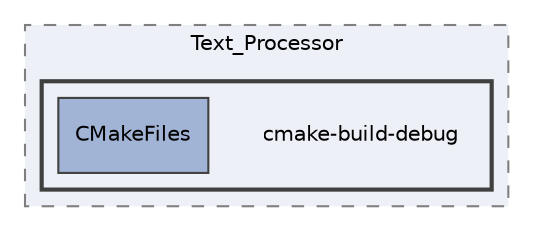 digraph "C:/Users/Nikola/CLionProjects/OOP_RE/Text_Processor/cmake-build-debug"
{
 // LATEX_PDF_SIZE
  edge [fontname="Helvetica",fontsize="10",labelfontname="Helvetica",labelfontsize="10"];
  node [fontname="Helvetica",fontsize="10",shape=record];
  compound=true
  subgraph clusterdir_ef7d681dfafc76b440731fb5281964f3 {
    graph [ bgcolor="#edf0f7", pencolor="grey50", style="filled,dashed,", label="Text_Processor", fontname="Helvetica", fontsize="10", URL="dir_ef7d681dfafc76b440731fb5281964f3.html"]
  subgraph clusterdir_bc792cffba73426a4688d91fde8d99e7 {
    graph [ bgcolor="#edf0f7", pencolor="grey25", style="filled,bold,", label="", fontname="Helvetica", fontsize="10", URL="dir_bc792cffba73426a4688d91fde8d99e7.html"]
    dir_bc792cffba73426a4688d91fde8d99e7 [shape=plaintext, label="cmake-build-debug"];
  dir_da888a21b90ad07f8dfa2579cf9843bb [shape=box, label="CMakeFiles", style="filled,", fillcolor="#a2b4d6", color="grey25", URL="dir_da888a21b90ad07f8dfa2579cf9843bb.html"];
  }
  }
}
